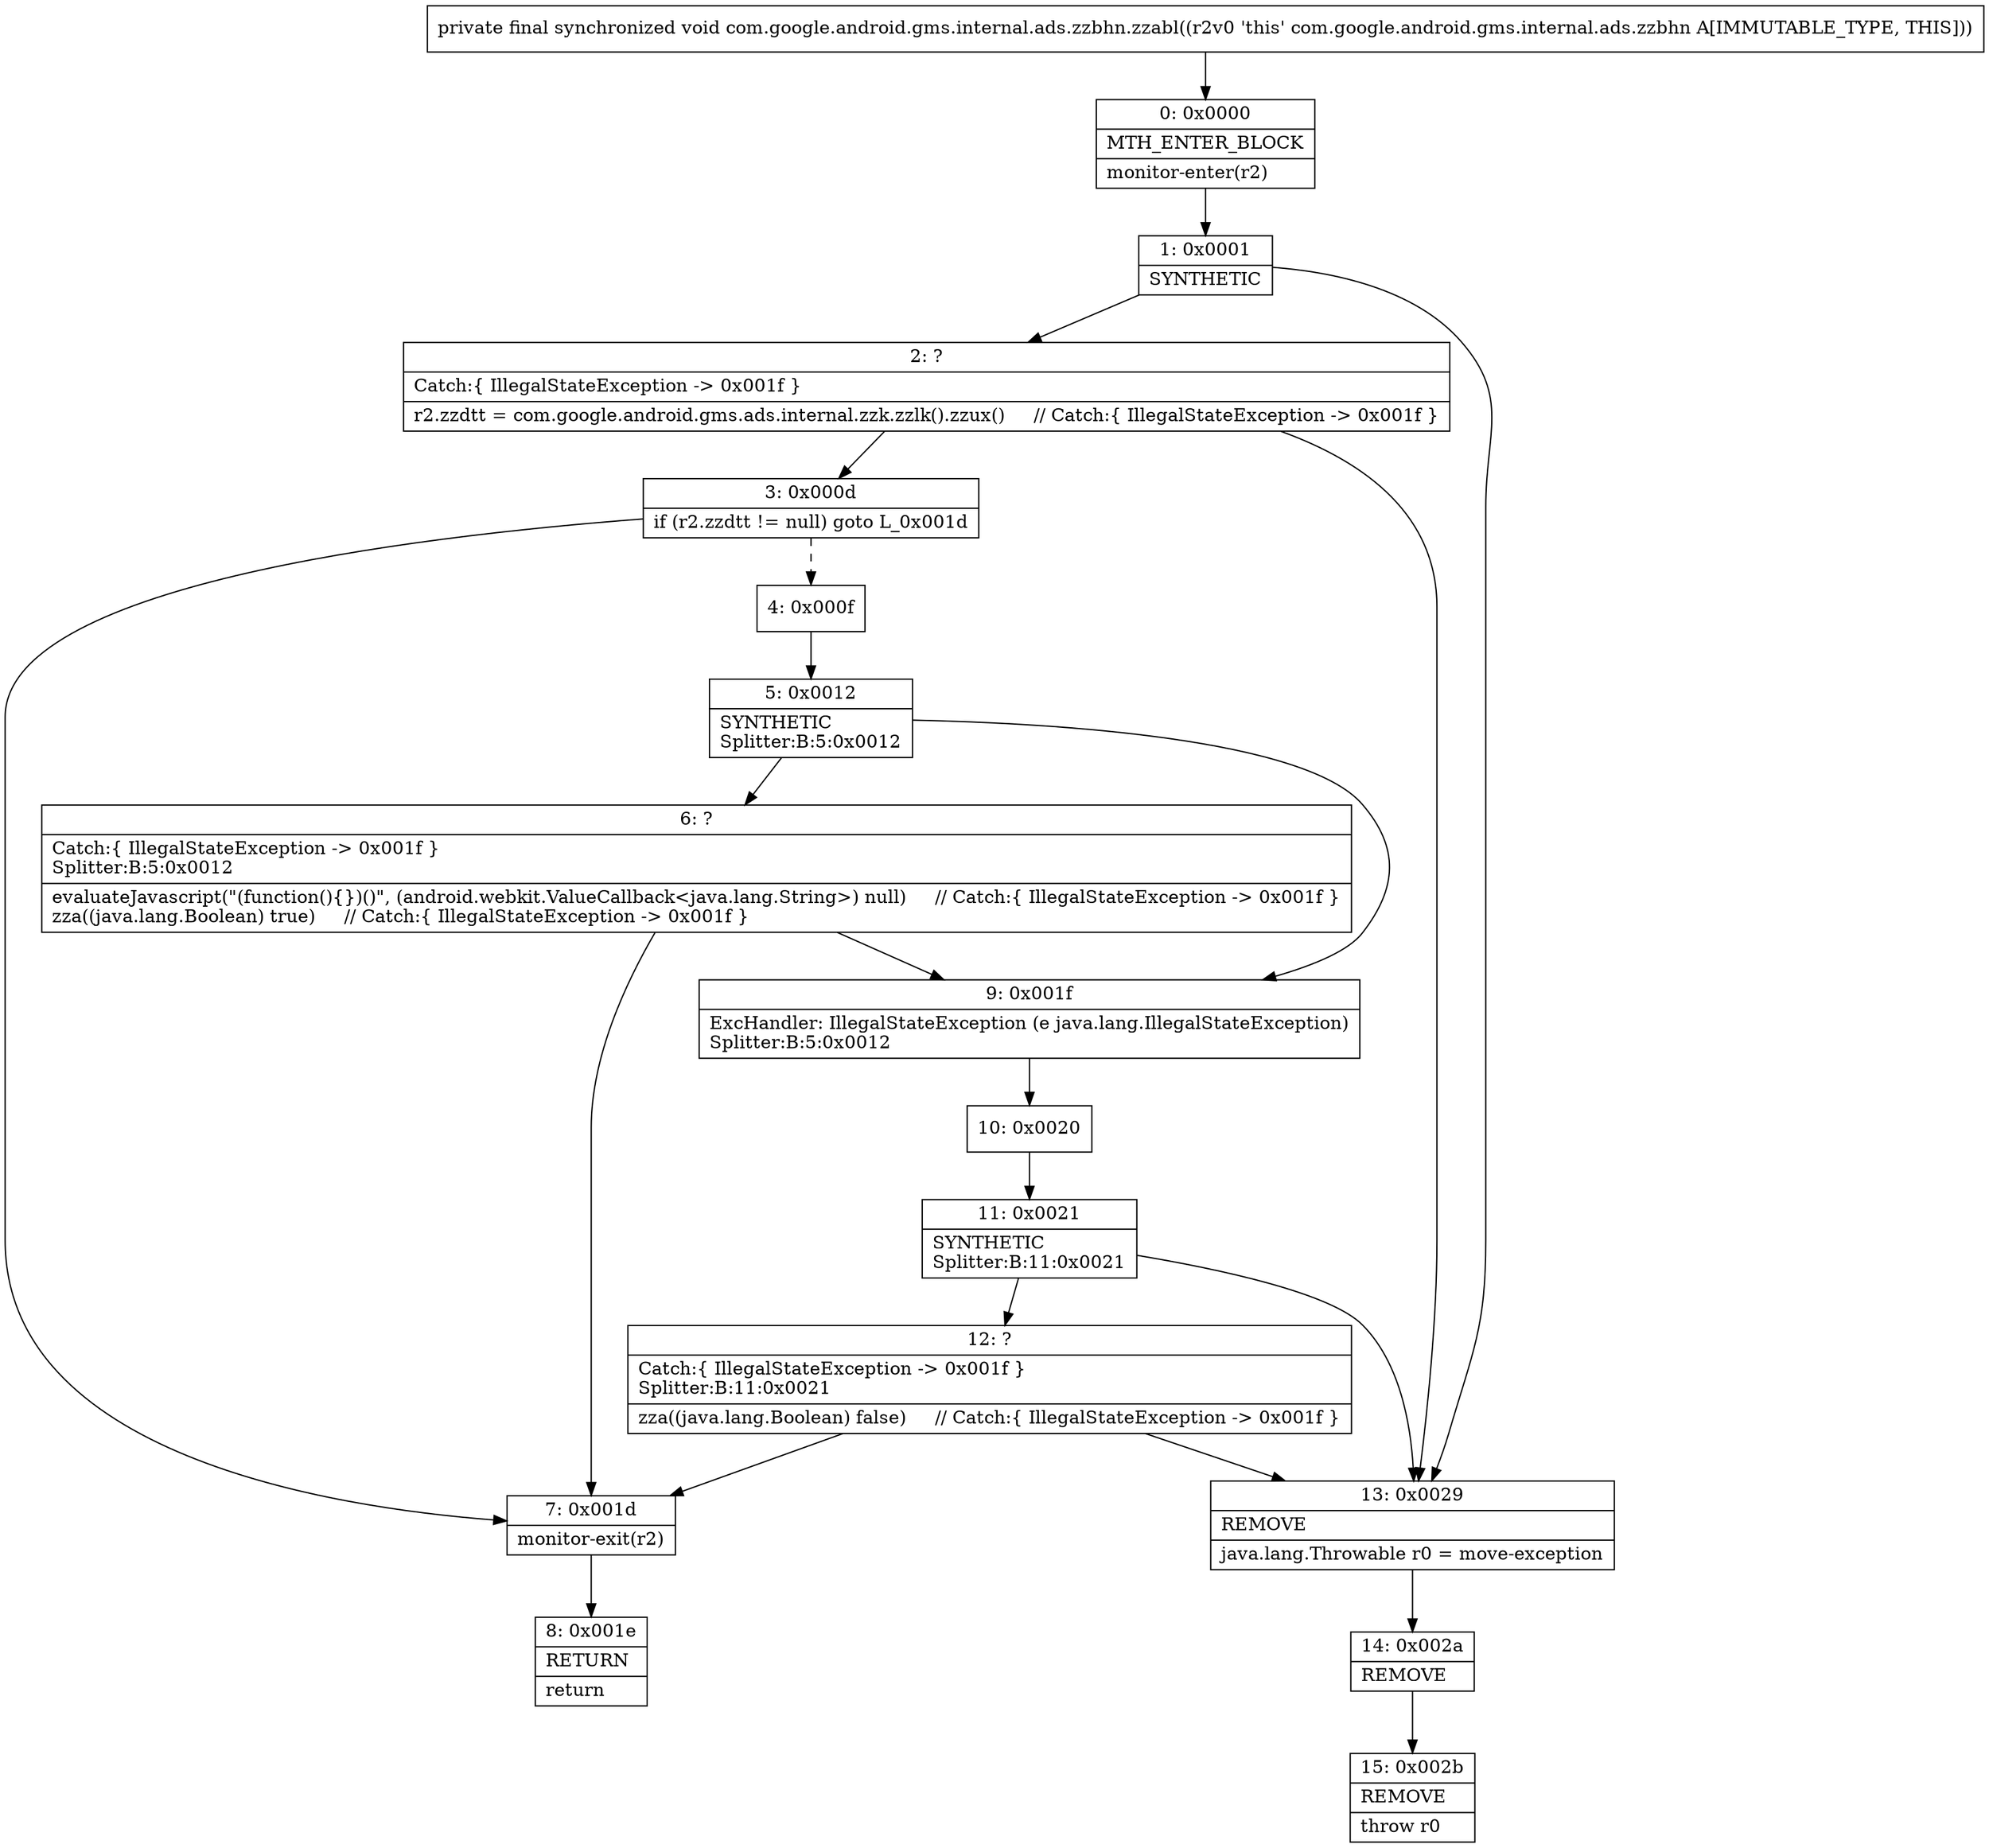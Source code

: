 digraph "CFG forcom.google.android.gms.internal.ads.zzbhn.zzabl()V" {
Node_0 [shape=record,label="{0\:\ 0x0000|MTH_ENTER_BLOCK\l|monitor\-enter(r2)\l}"];
Node_1 [shape=record,label="{1\:\ 0x0001|SYNTHETIC\l}"];
Node_2 [shape=record,label="{2\:\ ?|Catch:\{ IllegalStateException \-\> 0x001f \}\l|r2.zzdtt = com.google.android.gms.ads.internal.zzk.zzlk().zzux()     \/\/ Catch:\{ IllegalStateException \-\> 0x001f \}\l}"];
Node_3 [shape=record,label="{3\:\ 0x000d|if (r2.zzdtt != null) goto L_0x001d\l}"];
Node_4 [shape=record,label="{4\:\ 0x000f}"];
Node_5 [shape=record,label="{5\:\ 0x0012|SYNTHETIC\lSplitter:B:5:0x0012\l}"];
Node_6 [shape=record,label="{6\:\ ?|Catch:\{ IllegalStateException \-\> 0x001f \}\lSplitter:B:5:0x0012\l|evaluateJavascript(\"(function()\{\})()\", (android.webkit.ValueCallback\<java.lang.String\>) null)     \/\/ Catch:\{ IllegalStateException \-\> 0x001f \}\lzza((java.lang.Boolean) true)     \/\/ Catch:\{ IllegalStateException \-\> 0x001f \}\l}"];
Node_7 [shape=record,label="{7\:\ 0x001d|monitor\-exit(r2)\l}"];
Node_8 [shape=record,label="{8\:\ 0x001e|RETURN\l|return\l}"];
Node_9 [shape=record,label="{9\:\ 0x001f|ExcHandler: IllegalStateException (e java.lang.IllegalStateException)\lSplitter:B:5:0x0012\l}"];
Node_10 [shape=record,label="{10\:\ 0x0020}"];
Node_11 [shape=record,label="{11\:\ 0x0021|SYNTHETIC\lSplitter:B:11:0x0021\l}"];
Node_12 [shape=record,label="{12\:\ ?|Catch:\{ IllegalStateException \-\> 0x001f \}\lSplitter:B:11:0x0021\l|zza((java.lang.Boolean) false)     \/\/ Catch:\{ IllegalStateException \-\> 0x001f \}\l}"];
Node_13 [shape=record,label="{13\:\ 0x0029|REMOVE\l|java.lang.Throwable r0 = move\-exception\l}"];
Node_14 [shape=record,label="{14\:\ 0x002a|REMOVE\l}"];
Node_15 [shape=record,label="{15\:\ 0x002b|REMOVE\l|throw r0\l}"];
MethodNode[shape=record,label="{private final synchronized void com.google.android.gms.internal.ads.zzbhn.zzabl((r2v0 'this' com.google.android.gms.internal.ads.zzbhn A[IMMUTABLE_TYPE, THIS])) }"];
MethodNode -> Node_0;
Node_0 -> Node_1;
Node_1 -> Node_2;
Node_1 -> Node_13;
Node_2 -> Node_3;
Node_2 -> Node_13;
Node_3 -> Node_4[style=dashed];
Node_3 -> Node_7;
Node_4 -> Node_5;
Node_5 -> Node_6;
Node_5 -> Node_9;
Node_6 -> Node_7;
Node_6 -> Node_9;
Node_7 -> Node_8;
Node_9 -> Node_10;
Node_10 -> Node_11;
Node_11 -> Node_12;
Node_11 -> Node_13;
Node_12 -> Node_13;
Node_12 -> Node_7;
Node_13 -> Node_14;
Node_14 -> Node_15;
}

